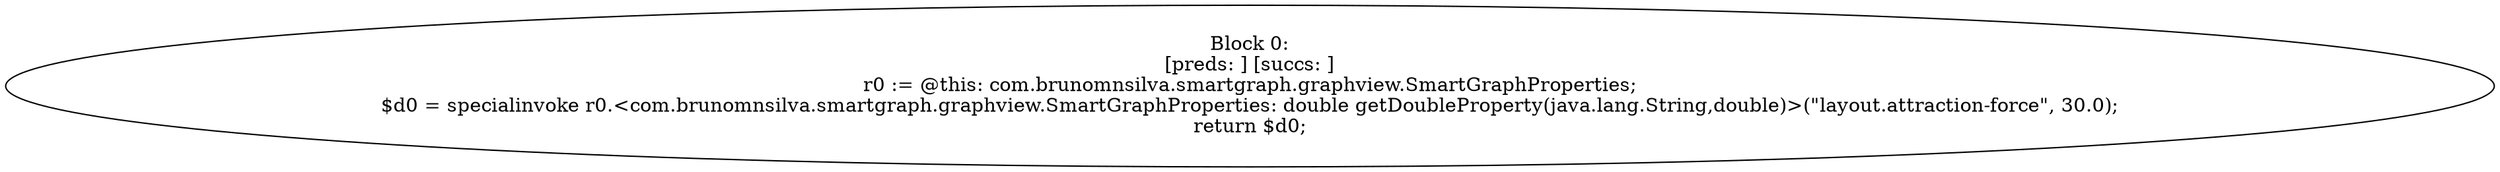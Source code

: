 digraph "unitGraph" {
    "Block 0:
[preds: ] [succs: ]
r0 := @this: com.brunomnsilva.smartgraph.graphview.SmartGraphProperties;
$d0 = specialinvoke r0.<com.brunomnsilva.smartgraph.graphview.SmartGraphProperties: double getDoubleProperty(java.lang.String,double)>(\"layout.attraction-force\", 30.0);
return $d0;
"
}
